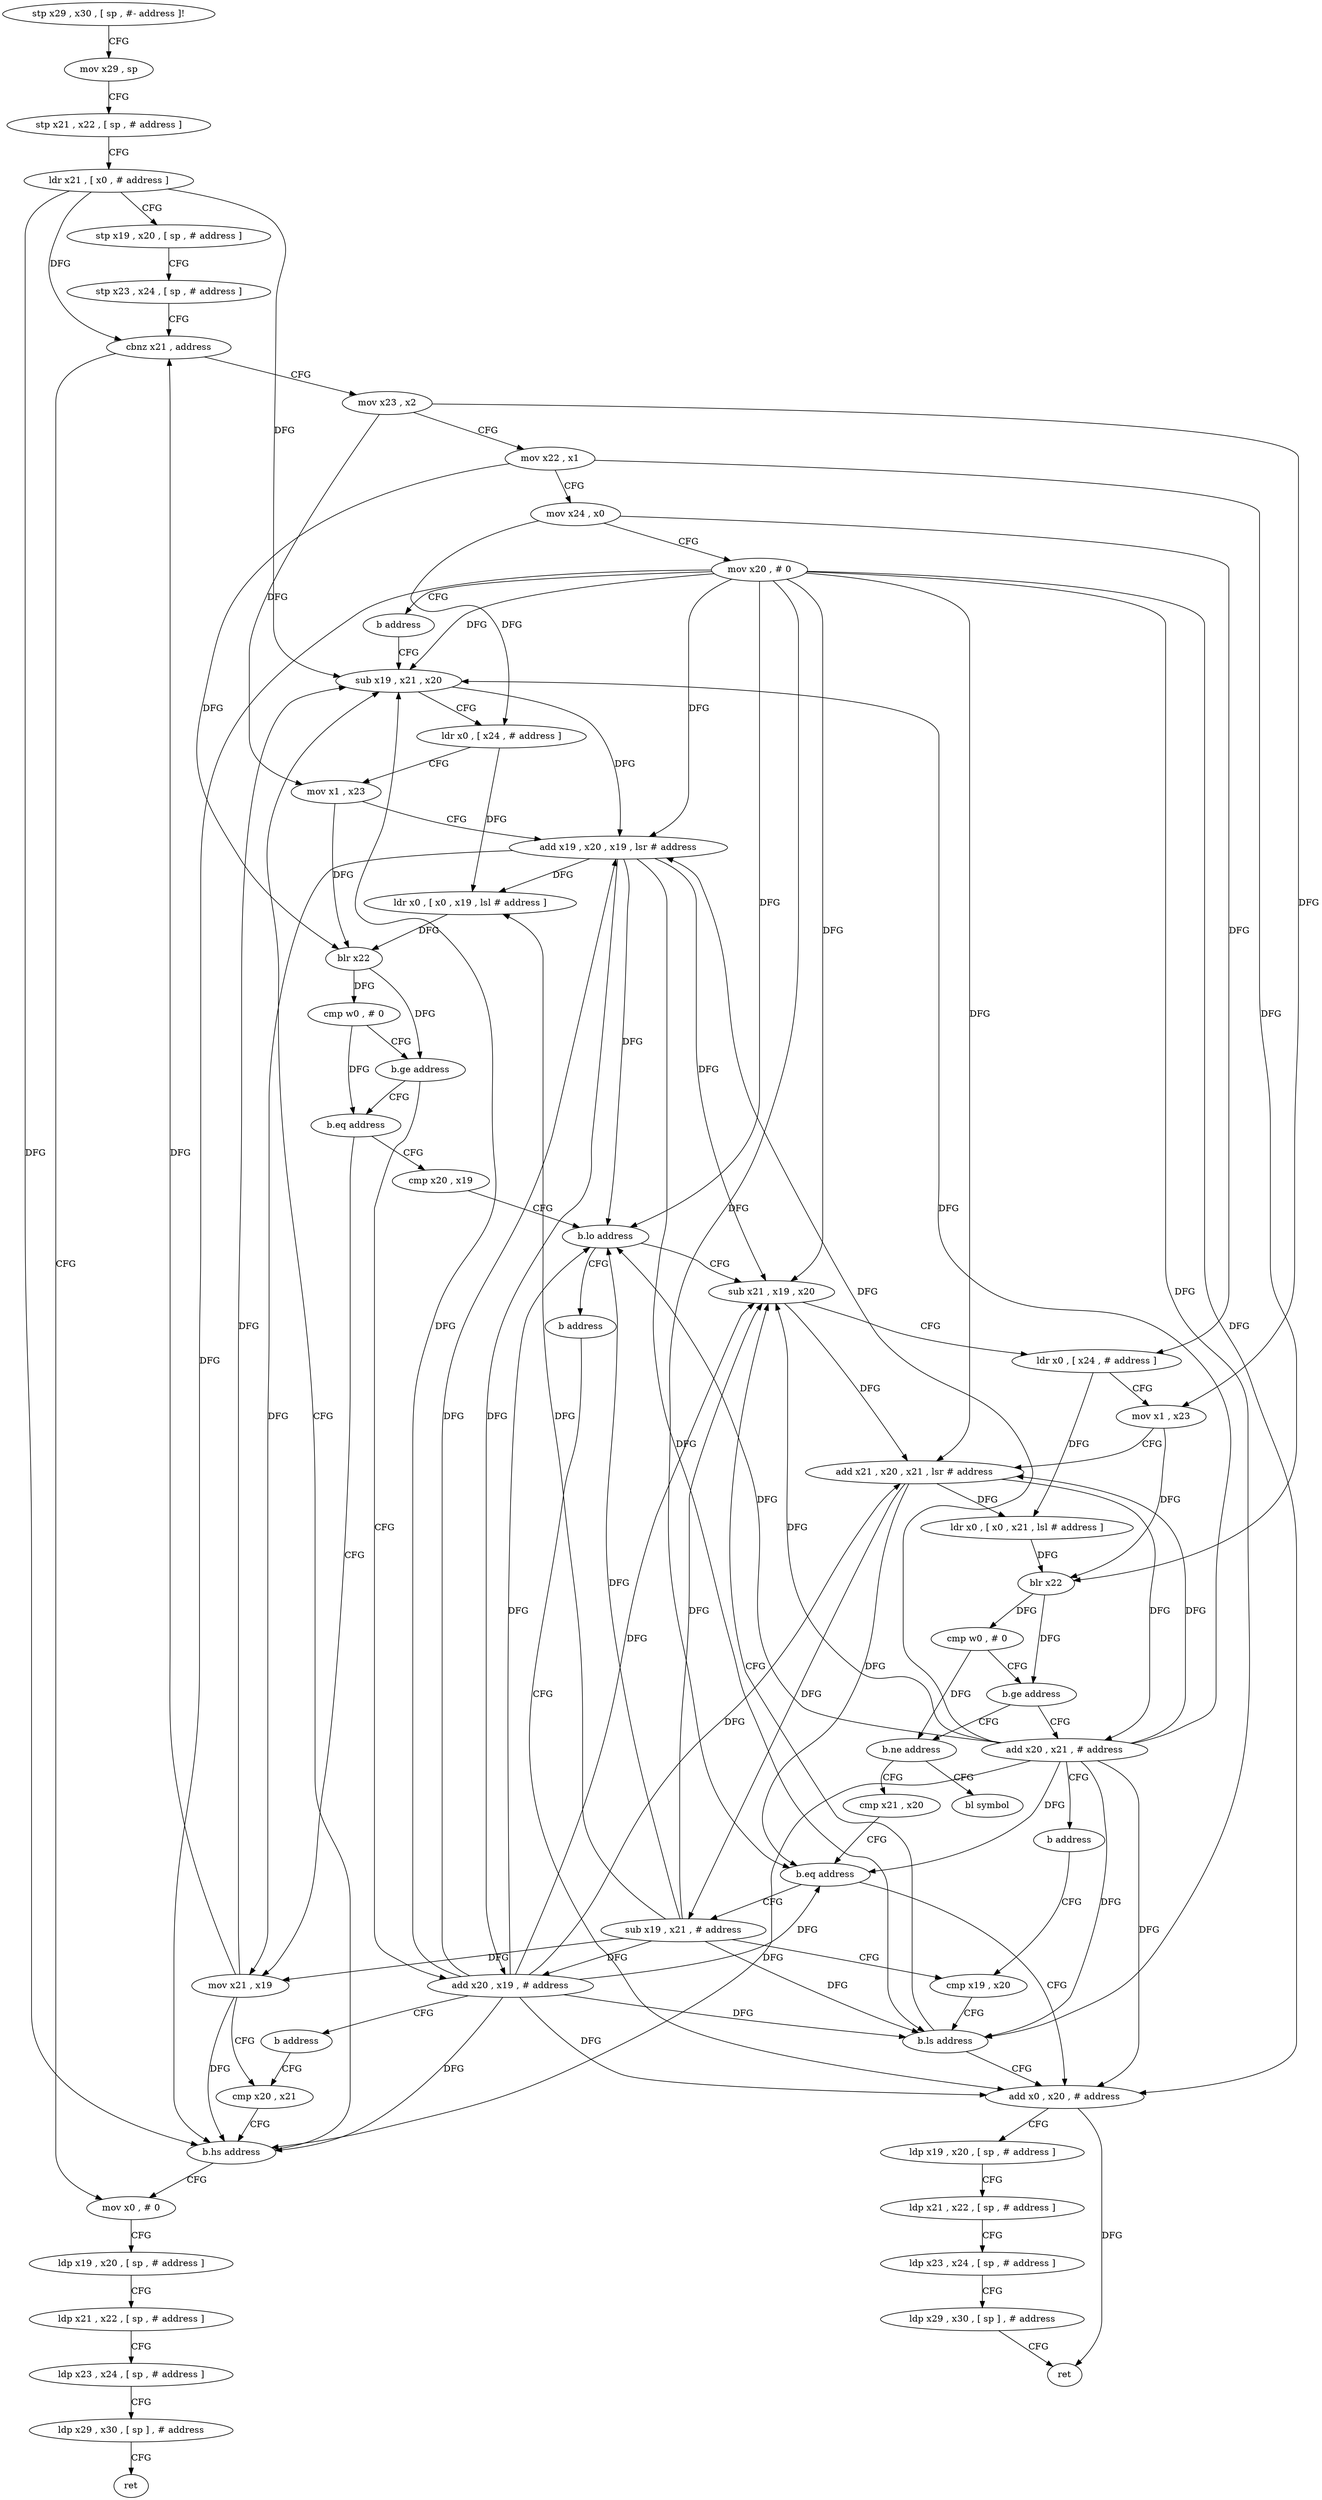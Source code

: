 digraph "func" {
"160760" [label = "stp x29 , x30 , [ sp , #- address ]!" ]
"160764" [label = "mov x29 , sp" ]
"160768" [label = "stp x21 , x22 , [ sp , # address ]" ]
"160772" [label = "ldr x21 , [ x0 , # address ]" ]
"160776" [label = "stp x19 , x20 , [ sp , # address ]" ]
"160780" [label = "stp x23 , x24 , [ sp , # address ]" ]
"160784" [label = "cbnz x21 , address" ]
"160816" [label = "mov x23 , x2" ]
"160788" [label = "mov x0 , # 0" ]
"160820" [label = "mov x22 , x1" ]
"160824" [label = "mov x24 , x0" ]
"160828" [label = "mov x20 , # 0" ]
"160832" [label = "b address" ]
"160856" [label = "sub x19 , x21 , x20" ]
"160792" [label = "ldp x19 , x20 , [ sp , # address ]" ]
"160796" [label = "ldp x21 , x22 , [ sp , # address ]" ]
"160800" [label = "ldp x23 , x24 , [ sp , # address ]" ]
"160804" [label = "ldp x29 , x30 , [ sp ] , # address" ]
"160808" [label = "ret" ]
"160860" [label = "ldr x0 , [ x24 , # address ]" ]
"160864" [label = "mov x1 , x23" ]
"160868" [label = "add x19 , x20 , x19 , lsr # address" ]
"160872" [label = "ldr x0 , [ x0 , x19 , lsl # address ]" ]
"160876" [label = "blr x22" ]
"160880" [label = "cmp w0 , # 0" ]
"160884" [label = "b.ge address" ]
"160840" [label = "b.eq address" ]
"160888" [label = "add x20 , x19 , # address" ]
"160896" [label = "cmp x20 , x19" ]
"160844" [label = "mov x21 , x19" ]
"160892" [label = "b address" ]
"160848" [label = "cmp x20 , x21" ]
"160900" [label = "b.lo address" ]
"160936" [label = "sub x21 , x19 , x20" ]
"160904" [label = "b address" ]
"160852" [label = "b.hs address" ]
"160940" [label = "ldr x0 , [ x24 , # address ]" ]
"160944" [label = "mov x1 , x23" ]
"160948" [label = "add x21 , x20 , x21 , lsr # address" ]
"160952" [label = "ldr x0 , [ x0 , x21 , lsl # address ]" ]
"160956" [label = "blr x22" ]
"160960" [label = "cmp w0 , # 0" ]
"160964" [label = "b.ge address" ]
"160912" [label = "b.ne address" ]
"160968" [label = "add x20 , x21 , # address" ]
"160976" [label = "add x0 , x20 , # address" ]
"161000" [label = "bl symbol" ]
"160916" [label = "cmp x21 , x20" ]
"160972" [label = "b address" ]
"160928" [label = "cmp x19 , x20" ]
"160980" [label = "ldp x19 , x20 , [ sp , # address ]" ]
"160984" [label = "ldp x21 , x22 , [ sp , # address ]" ]
"160988" [label = "ldp x23 , x24 , [ sp , # address ]" ]
"160992" [label = "ldp x29 , x30 , [ sp ] , # address" ]
"160996" [label = "ret" ]
"160920" [label = "b.eq address" ]
"160924" [label = "sub x19 , x21 , # address" ]
"160932" [label = "b.ls address" ]
"160760" -> "160764" [ label = "CFG" ]
"160764" -> "160768" [ label = "CFG" ]
"160768" -> "160772" [ label = "CFG" ]
"160772" -> "160776" [ label = "CFG" ]
"160772" -> "160784" [ label = "DFG" ]
"160772" -> "160856" [ label = "DFG" ]
"160772" -> "160852" [ label = "DFG" ]
"160776" -> "160780" [ label = "CFG" ]
"160780" -> "160784" [ label = "CFG" ]
"160784" -> "160816" [ label = "CFG" ]
"160784" -> "160788" [ label = "CFG" ]
"160816" -> "160820" [ label = "CFG" ]
"160816" -> "160864" [ label = "DFG" ]
"160816" -> "160944" [ label = "DFG" ]
"160788" -> "160792" [ label = "CFG" ]
"160820" -> "160824" [ label = "CFG" ]
"160820" -> "160876" [ label = "DFG" ]
"160820" -> "160956" [ label = "DFG" ]
"160824" -> "160828" [ label = "CFG" ]
"160824" -> "160860" [ label = "DFG" ]
"160824" -> "160940" [ label = "DFG" ]
"160828" -> "160832" [ label = "CFG" ]
"160828" -> "160856" [ label = "DFG" ]
"160828" -> "160868" [ label = "DFG" ]
"160828" -> "160900" [ label = "DFG" ]
"160828" -> "160852" [ label = "DFG" ]
"160828" -> "160936" [ label = "DFG" ]
"160828" -> "160948" [ label = "DFG" ]
"160828" -> "160976" [ label = "DFG" ]
"160828" -> "160920" [ label = "DFG" ]
"160828" -> "160932" [ label = "DFG" ]
"160832" -> "160856" [ label = "CFG" ]
"160856" -> "160860" [ label = "CFG" ]
"160856" -> "160868" [ label = "DFG" ]
"160792" -> "160796" [ label = "CFG" ]
"160796" -> "160800" [ label = "CFG" ]
"160800" -> "160804" [ label = "CFG" ]
"160804" -> "160808" [ label = "CFG" ]
"160860" -> "160864" [ label = "CFG" ]
"160860" -> "160872" [ label = "DFG" ]
"160864" -> "160868" [ label = "CFG" ]
"160864" -> "160876" [ label = "DFG" ]
"160868" -> "160872" [ label = "DFG" ]
"160868" -> "160888" [ label = "DFG" ]
"160868" -> "160900" [ label = "DFG" ]
"160868" -> "160844" [ label = "DFG" ]
"160868" -> "160936" [ label = "DFG" ]
"160868" -> "160932" [ label = "DFG" ]
"160872" -> "160876" [ label = "DFG" ]
"160876" -> "160880" [ label = "DFG" ]
"160876" -> "160884" [ label = "DFG" ]
"160880" -> "160884" [ label = "CFG" ]
"160880" -> "160840" [ label = "DFG" ]
"160884" -> "160840" [ label = "CFG" ]
"160884" -> "160888" [ label = "CFG" ]
"160840" -> "160896" [ label = "CFG" ]
"160840" -> "160844" [ label = "CFG" ]
"160888" -> "160892" [ label = "CFG" ]
"160888" -> "160856" [ label = "DFG" ]
"160888" -> "160868" [ label = "DFG" ]
"160888" -> "160900" [ label = "DFG" ]
"160888" -> "160852" [ label = "DFG" ]
"160888" -> "160936" [ label = "DFG" ]
"160888" -> "160948" [ label = "DFG" ]
"160888" -> "160976" [ label = "DFG" ]
"160888" -> "160920" [ label = "DFG" ]
"160888" -> "160932" [ label = "DFG" ]
"160896" -> "160900" [ label = "CFG" ]
"160844" -> "160848" [ label = "CFG" ]
"160844" -> "160784" [ label = "DFG" ]
"160844" -> "160856" [ label = "DFG" ]
"160844" -> "160852" [ label = "DFG" ]
"160892" -> "160848" [ label = "CFG" ]
"160848" -> "160852" [ label = "CFG" ]
"160900" -> "160936" [ label = "CFG" ]
"160900" -> "160904" [ label = "CFG" ]
"160936" -> "160940" [ label = "CFG" ]
"160936" -> "160948" [ label = "DFG" ]
"160904" -> "160976" [ label = "CFG" ]
"160852" -> "160788" [ label = "CFG" ]
"160852" -> "160856" [ label = "CFG" ]
"160940" -> "160944" [ label = "CFG" ]
"160940" -> "160952" [ label = "DFG" ]
"160944" -> "160948" [ label = "CFG" ]
"160944" -> "160956" [ label = "DFG" ]
"160948" -> "160952" [ label = "DFG" ]
"160948" -> "160968" [ label = "DFG" ]
"160948" -> "160920" [ label = "DFG" ]
"160948" -> "160924" [ label = "DFG" ]
"160952" -> "160956" [ label = "DFG" ]
"160956" -> "160960" [ label = "DFG" ]
"160956" -> "160964" [ label = "DFG" ]
"160960" -> "160964" [ label = "CFG" ]
"160960" -> "160912" [ label = "DFG" ]
"160964" -> "160912" [ label = "CFG" ]
"160964" -> "160968" [ label = "CFG" ]
"160912" -> "161000" [ label = "CFG" ]
"160912" -> "160916" [ label = "CFG" ]
"160968" -> "160972" [ label = "CFG" ]
"160968" -> "160856" [ label = "DFG" ]
"160968" -> "160936" [ label = "DFG" ]
"160968" -> "160868" [ label = "DFG" ]
"160968" -> "160900" [ label = "DFG" ]
"160968" -> "160852" [ label = "DFG" ]
"160968" -> "160948" [ label = "DFG" ]
"160968" -> "160976" [ label = "DFG" ]
"160968" -> "160920" [ label = "DFG" ]
"160968" -> "160932" [ label = "DFG" ]
"160976" -> "160980" [ label = "CFG" ]
"160976" -> "160996" [ label = "DFG" ]
"160916" -> "160920" [ label = "CFG" ]
"160972" -> "160928" [ label = "CFG" ]
"160928" -> "160932" [ label = "CFG" ]
"160980" -> "160984" [ label = "CFG" ]
"160984" -> "160988" [ label = "CFG" ]
"160988" -> "160992" [ label = "CFG" ]
"160992" -> "160996" [ label = "CFG" ]
"160920" -> "160976" [ label = "CFG" ]
"160920" -> "160924" [ label = "CFG" ]
"160924" -> "160928" [ label = "CFG" ]
"160924" -> "160872" [ label = "DFG" ]
"160924" -> "160888" [ label = "DFG" ]
"160924" -> "160900" [ label = "DFG" ]
"160924" -> "160844" [ label = "DFG" ]
"160924" -> "160936" [ label = "DFG" ]
"160924" -> "160932" [ label = "DFG" ]
"160932" -> "160976" [ label = "CFG" ]
"160932" -> "160936" [ label = "CFG" ]
}

